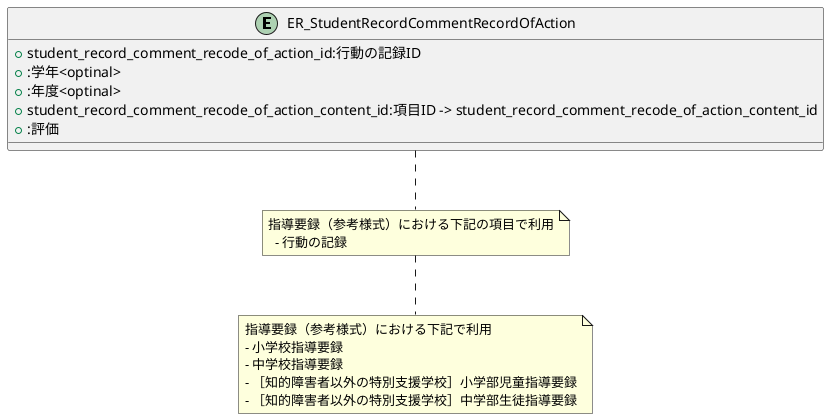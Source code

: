 @startuml

entity "ER_StudentRecordCommentRecordOfAction"{
    + student_record_comment_recode_of_action_id:行動の記録ID
    + :学年<optinal>
    + :年度<optinal>
    + student_record_comment_recode_of_action_content_id:項目ID -> student_record_comment_recode_of_action_content_id
    + :評価
}
note bottom
指導要録（参考様式）における下記の項目で利用
  - 行動の記録
end note

note bottom
指導要録（参考様式）における下記で利用
- 小学校指導要録
- 中学校指導要録
- ［知的障害者以外の特別支援学校］小学部児童指導要録
- ［知的障害者以外の特別支援学校］中学部生徒指導要録
end note

@enduml